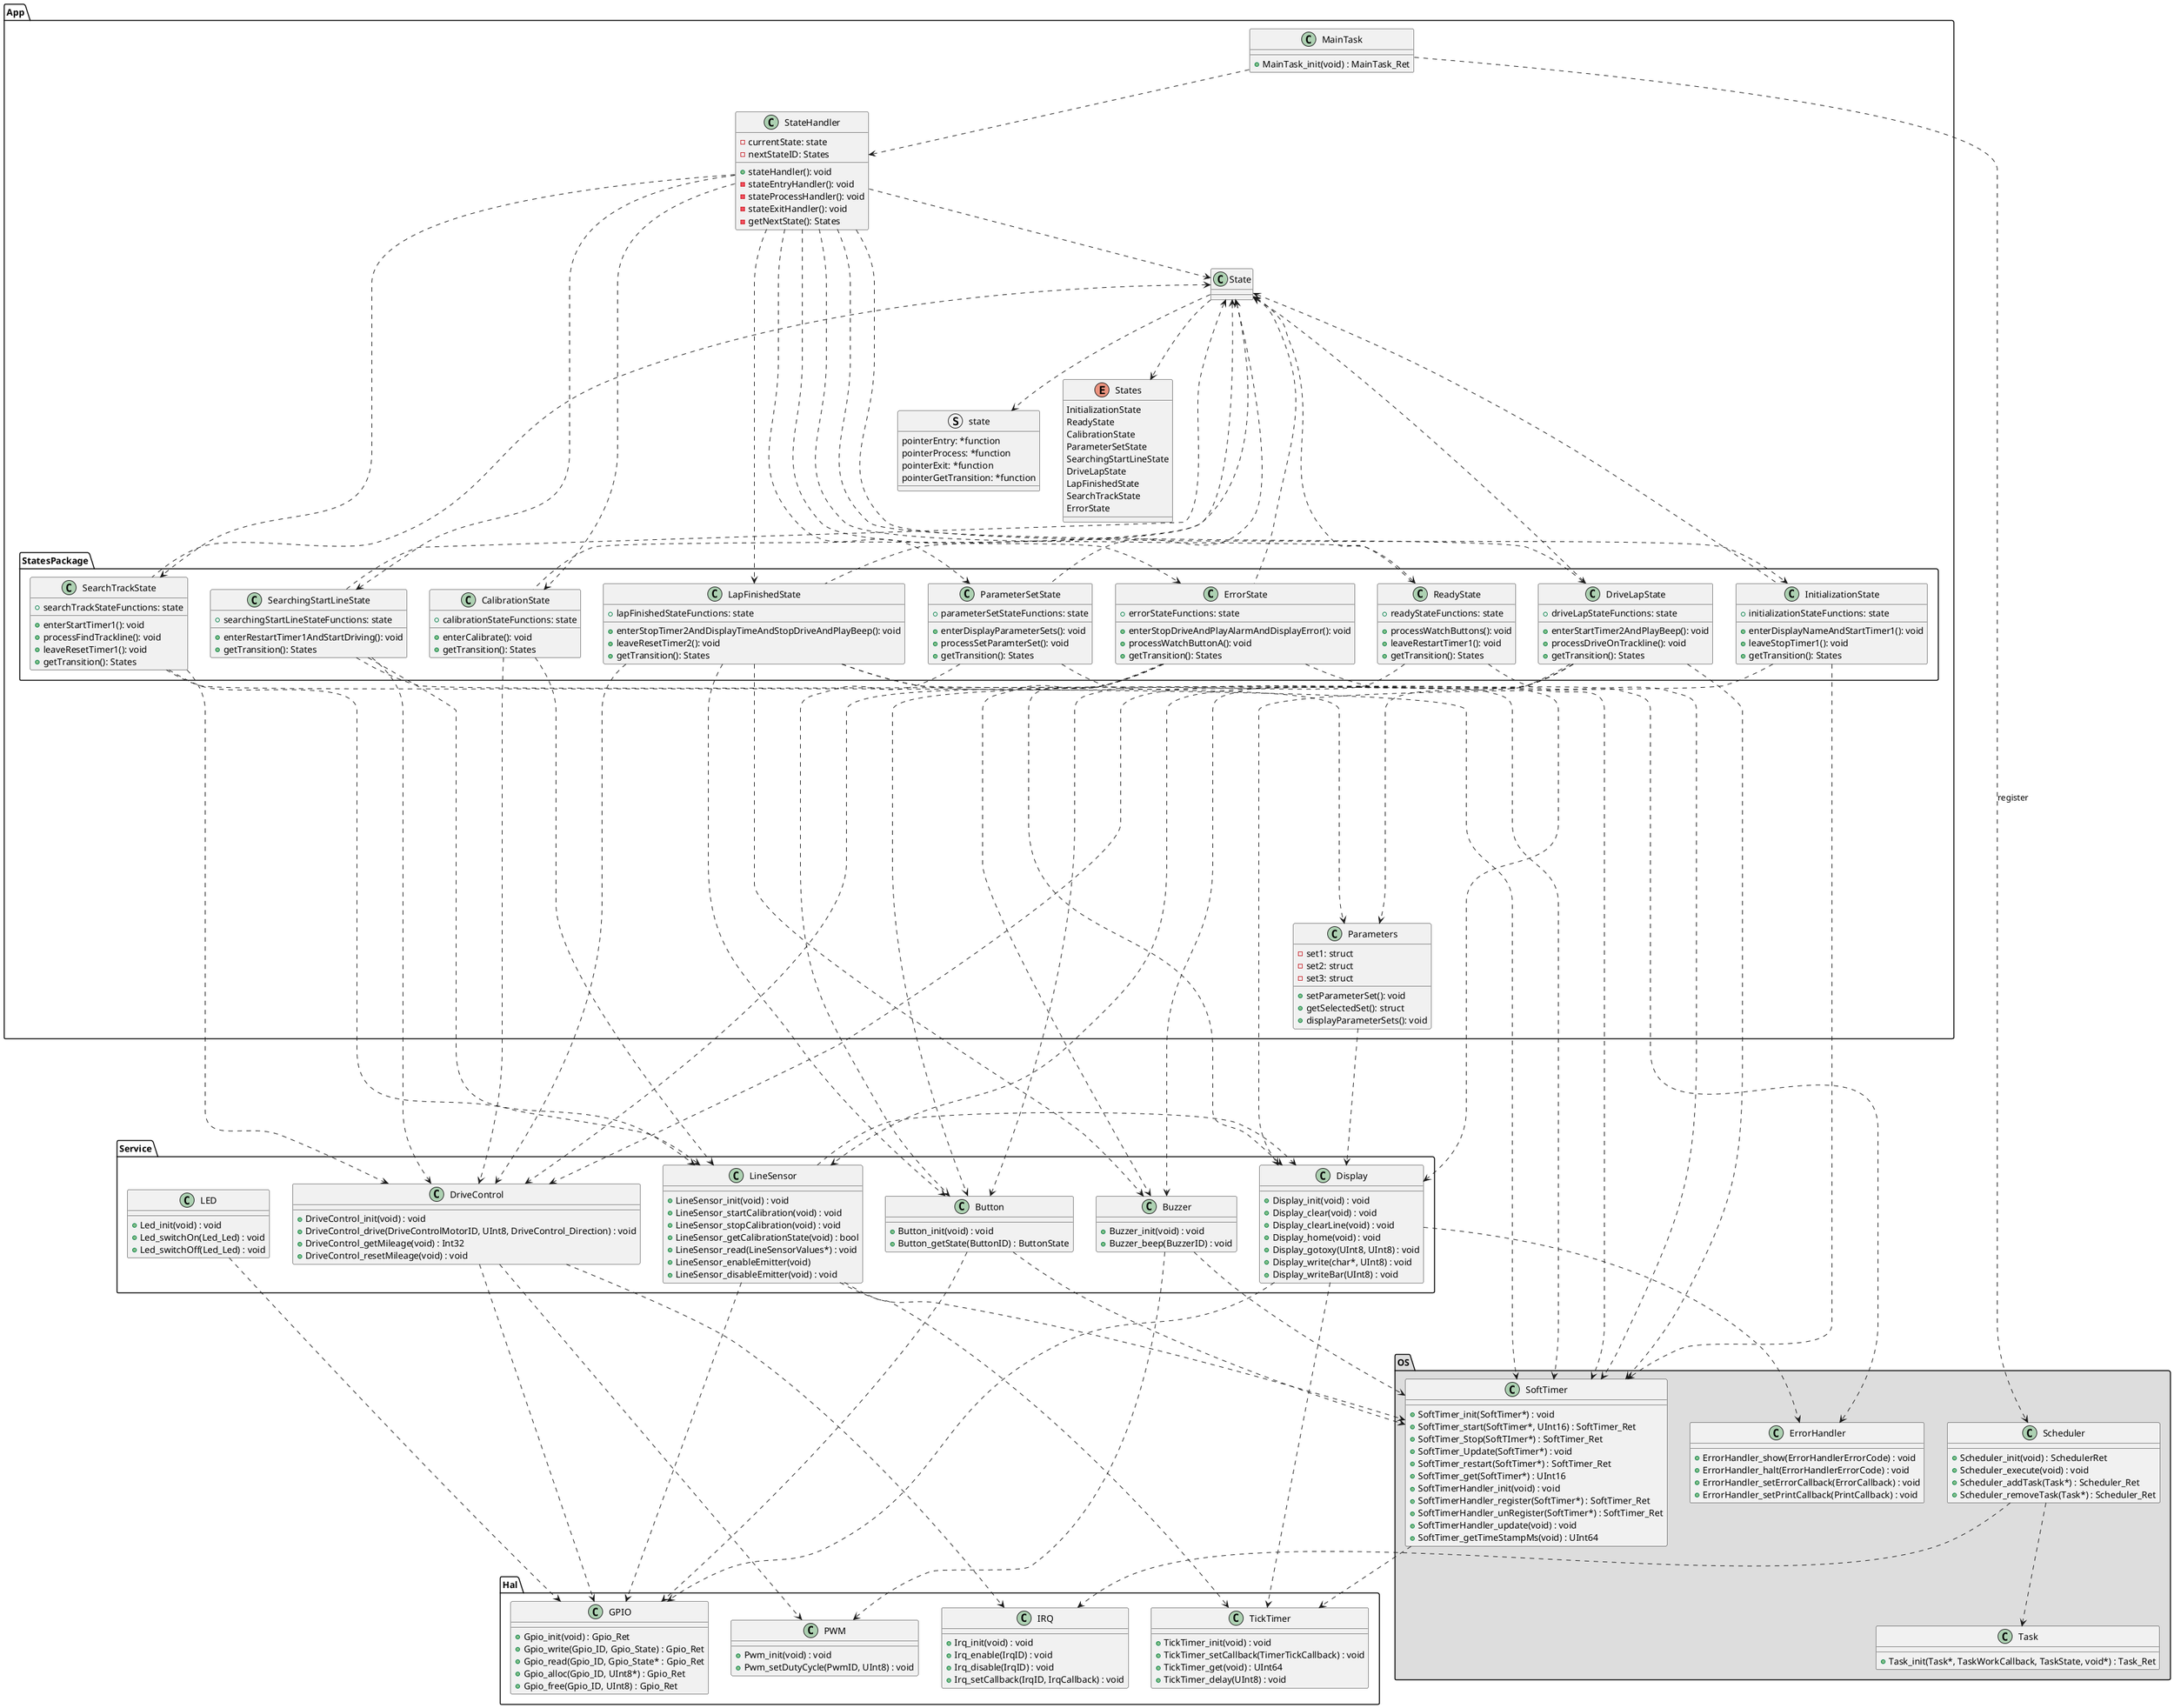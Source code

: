 @startuml classDiagram
top to bottom direction

package App
{
    class "MainTask" {
        + MainTask_init(void) : MainTask_Ret
    }
    
    class StateHandler
    {
        -currentState: state
        -nextStateID: States
        +stateHandler(): void
        -stateEntryHandler(): void
        -stateProcessHandler(): void
        -stateExitHandler(): void
        -getNextState(): States
    }

    class State
    {
    
    }

    struct state
    {
        pointerEntry: *function
        pointerProcess: *function
        pointerExit: *function
        pointerGetTransition: *function
    }

    enum States
    {
        InitializationState
        ReadyState
        CalibrationState
        ParameterSetState
        SearchingStartLineState
        DriveLapState
        LapFinishedState
        SearchTrackState
        ErrorState
    }

    class Parameters
    {
        -set1: struct
        -set2: struct
        -set3: struct
        +setParameterSet(): void
        +getSelectedSet(): struct
        +displayParameterSets(): void
    }

    package StatesPackage
    {
        class ReadyState
        {
            +readyStateFunctions: state
            +processWatchButtons(): void
            +leaveRestartTimer1(): void
            +getTransition(): States
        }

        class InitializationState
        {
            +initializationStateFunctions: state
            +enterDisplayNameAndStartTimer1(): void
            +leaveStopTimer1(): void
            +getTransition(): States
        }

        class SearchingStartLineState
        {
            +searchingStartLineStateFunctions: state
            +enterRestartTimer1AndStartDriving(): void
            +getTransition(): States
        }

        class LapFinishedState
        {
            +lapFinishedStateFunctions: state
            +enterStopTimer2AndDisplayTimeAndStopDriveAndPlayBeep(): void
            +leaveResetTimer2(): void
            +getTransition(): States
        }

        class DriveLapState
        {
            +driveLapStateFunctions: state
            +enterStartTimer2AndPlayBeep(): void
            +processDriveOnTrackline(): void
            +getTransition(): States
        }

        class ParameterSetState
        {
            +parameterSetStateFunctions: state
            +enterDisplayParameterSets(): void
            +processSetParamterSet(): void
            +getTransition(): States
        }

        class ErrorState
        {
            +errorStateFunctions: state
            +enterStopDriveAndPlayAlarmAndDisplayError(): void
            +processWatchButtonA(): void
            +getTransition(): States
        }

        class CalibrationState
        {
            +calibrationStateFunctions: state
            +enterCalibrate(): void
            +getTransition(): States
        }

        class SearchTrackState
        {
            +searchTrackStateFunctions: state
            +enterStartTimer1(): void
            +processFindTrackline(): void
            +leaveResetTimer1(): void
            +getTransition(): States
        }
    }
}

package Service
{
    class Button {
        + Button_init(void) : void
        + Button_getState(ButtonID) : ButtonState
    }

    class Buzzer {
        + Buzzer_init(void) : void
        + Buzzer_beep(BuzzerID) : void
    }

    class Display {
        + Display_init(void) : void
        + Display_clear(void) : void
        + Display_clearLine(void) : void
        + Display_home(void) : void
        + Display_gotoxy(UInt8, UInt8) : void
        + Display_write(char*, UInt8) : void
        + Display_writeBar(UInt8) : void
    }

    class LED {
        + Led_init(void) : void
        + Led_switchOn(Led_Led) : void
        + Led_switchOff(Led_Led) : void
    }

    class DriveControl {
        + DriveControl_init(void) : void
        + DriveControl_drive(DriveControlMotorID, UInt8, DriveControl_Direction) : void
        + DriveControl_getMileage(void) : Int32
        + DriveControl_resetMileage(void) : void
    }

    class LineSensor {
        + LineSensor_init(void) : void
        + LineSensor_startCalibration(void) : void
        + LineSensor_stopCalibration(void) : void
        + LineSensor_getCalibrationState(void) : bool
        + LineSensor_read(LineSensorValues*) : void
        + LineSensor_enableEmitter(void)
        + LineSensor_disableEmitter(void) : void
    }

}

package Hal
{
    class GPIO{
        + Gpio_init(void) : Gpio_Ret
        + Gpio_write(Gpio_ID, Gpio_State) : Gpio_Ret
        + Gpio_read(Gpio_ID, Gpio_State* : Gpio_Ret
        + Gpio_alloc(Gpio_ID, UInt8*) : Gpio_Ret
        + Gpio_free(Gpio_ID, UInt8) : Gpio_Ret
    }
    class PWM{
        + Pwm_init(void) : void
        + Pwm_setDutyCycle(PwmID, UInt8) : void
    }
    class TickTimer{
        + TickTimer_init(void) : void
        + TickTimer_setCallback(TimerTickCallback) : void
        + TickTimer_get(void) : UInt64
        + TickTimer_delay(UInt8) : void
    }
    class IRQ{
        + Irq_init(void) : void
        + Irq_enable(IrqID) : void
        + Irq_disable(IrqID) : void
        + Irq_setCallback(IrqID, IrqCallback) : void
    }
}

package "OS" #DDDDDD {
    class Scheduler {
        + Scheduler_init(void) : SchedulerRet
        + Scheduler_execute(void) : void
        + Scheduler_addTask(Task*) : Scheduler_Ret
        + Scheduler_removeTask(Task*) : Scheduler_Ret
    }

    class Task {
        + Task_init(Task*, TaskWorkCallback, TaskState, void*) : Task_Ret
    }

    class SoftTimer{
        + SoftTimer_init(SoftTimer*) : void
        + SoftTimer_start(SoftTimer*, UInt16) : SoftTimer_Ret
        + SoftTimer_Stop(SoftTImer*) : SoftTimer_Ret
        + SoftTimer_Update(SoftTimer*) : void
        + SoftTimer_restart(SoftTimer*) : SoftTimer_Ret
        + SoftTimer_get(SoftTimer*) : UInt16
        + SoftTimerHandler_init(void) : void
        + SoftTimerHandler_register(SoftTimer*) : SoftTimer_Ret
        + SoftTimerHandler_unRegister(SoftTimer*) : SoftTimer_Ret
        + SoftTimerHandler_update(void) : void
        + SoftTimer_getTimeStampMs(void) : UInt64
    }

    class ErrorHandler {
        + ErrorHandler_show(ErrorHandlerErrorCode) : void
        + ErrorHandler_halt(ErrorHandlerErrorCode) : void
        + ErrorHandler_setErrorCallback(ErrorCallback) : void
        + ErrorHandler_setPrintCallback(PrintCallback) : void
    }


' ++++++++++++++++++++++++++++++++
' App
MainTask ..> StateHandler

Scheduler <.up.. MainTask : register

StateHandler ..d..> InitializationState
StateHandler ..d..> ReadyState
StateHandler ..d..> CalibrationState
StateHandler ..d..> ParameterSetState
StateHandler ..d..> SearchingStartLineState
StateHandler ..d..> DriveLapState
StateHandler ..d..> LapFinishedState
StateHandler ..d..> SearchTrackState
StateHandler ..d..> ErrorState
StateHandler..> State
InitializationState .u.> State
ReadyState .u.> State
CalibrationState .u...> State
ParameterSetState .u...> State
SearchingStartLineState .u...> State
DriveLapState .u...> State
LapFinishedState .u...> State
SearchTrackState .u...> State
ErrorState .u.> State
State ...> state
State ...> States

Parameters ..d..> Display

InitializationState ..d..........> SoftTimer
InitializationState ..d..........> Display

ReadyState ..d.....> SoftTimer
ReadyState ..d....> Button

CalibrationState ..d........> LineSensor
CalibrationState ..d.....> DriveControl

ParameterSetState ..d....> Button
ParameterSetState ..d.....> Parameters

SearchingStartLineState ..d.....> SoftTimer
SearchingStartLineState ..d.........> DriveControl
SearchingStartLineState ..d.....> LineSensor

DriveLapState ..d.....> Buzzer
DriveLapState ..d....> Parameters
DriveLapState ..d....> DriveControl
DriveLapState ..d.....> LineSensor
DriveLapState ..d.....> SoftTimer

LapFinishedState ..d..> Button
LapFinishedState ..d.......> Buzzer
LapFinishedState ..d....> DriveControl
LapFinishedState ..d....> SoftTimer
LapFinishedState ..d....> Display

SearchTrackState ..d..> SoftTimer
SearchTrackState ..d......> DriveControl
SearchTrackState ..d..> LineSensor

ErrorState ..d....> Buzzer
ErrorState ..d.....> Display
ErrorState ..d.....> Button
ErrorState ..d.....> DriveControl
ErrorState ..d.....> ErrorHandler

' ++++++++++++++++++++++++++++++++
' Service

Button ....> GPIO
Button ..> SoftTimer

Buzzer ....> PWM
Buzzer ....> SoftTimer

Display ..> GPIO
Display ....> TickTimer
Display ..> ErrorHandler

DriveControl .....> GPIO
DriveControl ..> PWM
DriveControl ..> IRQ

LED ..> GPIO

LineSensor ..> SoftTimer
LineSensor ..> GPIO
LineSensor ..> TickTimer
LineSensor .r.> Display

' ++++++++++++++++++++++++++++++++
' OS

' ErrorHandler ..> HAL

SoftTimer ..> TickTimer

Scheduler ..> Task
Scheduler ..> IRQ


@enduml